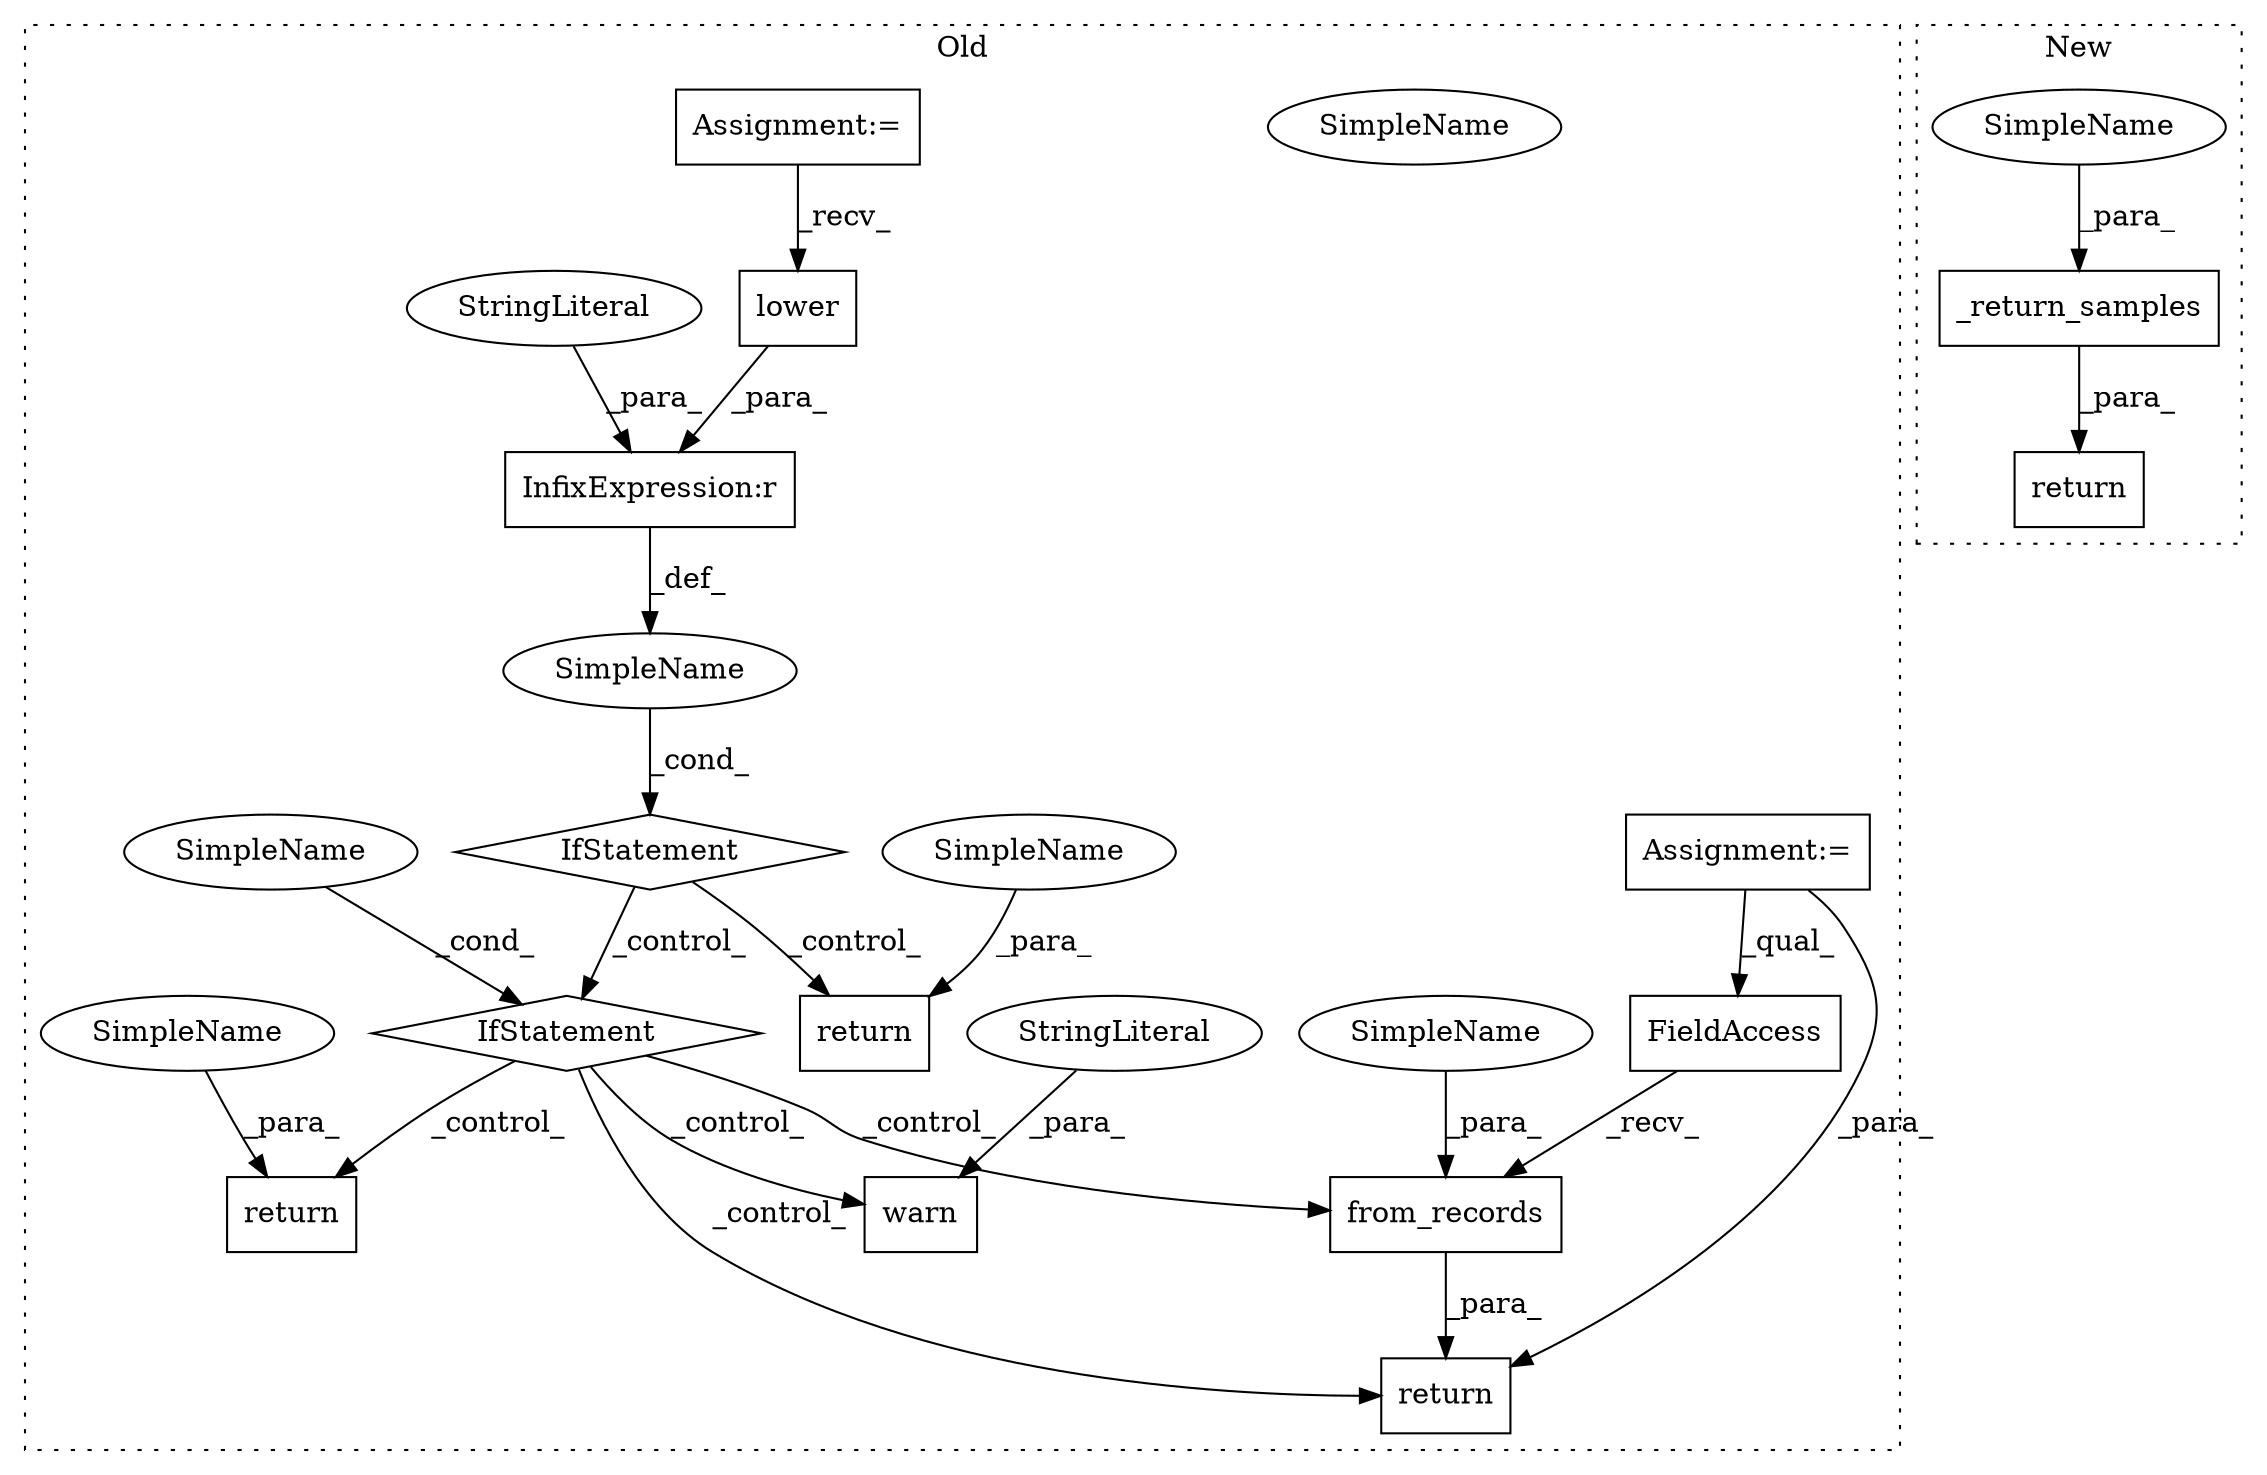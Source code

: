 digraph G {
subgraph cluster0 {
1 [label="from_records" a="32" s="6678,6698" l="13,1" shape="box"];
3 [label="FieldAccess" a="22" s="6661" l="16" shape="box"];
4 [label="return" a="41" s="6654" l="7" shape="box"];
6 [label="InfixExpression:r" a="27" s="6603" l="4" shape="box"];
7 [label="warn" a="32" s="6725,6794" l="5,1" shape="box"];
8 [label="lower" a="32" s="6596" l="7" shape="box"];
9 [label="IfStatement" a="25" s="6628,6642" l="4,2" shape="diamond"];
10 [label="return" a="41" s="6849" l="7" shape="box"];
11 [label="IfStatement" a="25" s="6580,6618" l="4,2" shape="diamond"];
12 [label="SimpleName" a="42" s="" l="" shape="ellipse"];
13 [label="SimpleName" a="42" s="6632" l="10" shape="ellipse"];
14 [label="Assignment:=" a="7" s="4633" l="6" shape="box"];
15 [label="Assignment:=" a="7" s="4612" l="11" shape="box"];
16 [label="StringLiteral" a="45" s="6607" l="11" shape="ellipse"];
17 [label="StringLiteral" a="45" s="6730" l="64" shape="ellipse"];
18 [label="return" a="41" s="6805" l="7" shape="box"];
19 [label="SimpleName" a="42" s="6812" l="7" shape="ellipse"];
20 [label="SimpleName" a="42" s="6856" l="7" shape="ellipse"];
21 [label="SimpleName" a="42" s="6691" l="7" shape="ellipse"];
22 [label="SimpleName" a="42" s="6632" l="10" shape="ellipse"];
label = "Old";
style="dotted";
}
subgraph cluster1 {
2 [label="return" a="41" s="5921" l="7" shape="box"];
5 [label="_return_samples" a="32" s="5928,5963" l="16,1" shape="box"];
23 [label="SimpleName" a="42" s="5956" l="7" shape="ellipse"];
label = "New";
style="dotted";
}
1 -> 4 [label="_para_"];
3 -> 1 [label="_recv_"];
5 -> 2 [label="_para_"];
6 -> 12 [label="_def_"];
8 -> 6 [label="_para_"];
9 -> 4 [label="_control_"];
9 -> 1 [label="_control_"];
9 -> 18 [label="_control_"];
9 -> 7 [label="_control_"];
11 -> 9 [label="_control_"];
11 -> 10 [label="_control_"];
12 -> 11 [label="_cond_"];
14 -> 3 [label="_qual_"];
14 -> 4 [label="_para_"];
15 -> 8 [label="_recv_"];
16 -> 6 [label="_para_"];
17 -> 7 [label="_para_"];
19 -> 18 [label="_para_"];
20 -> 10 [label="_para_"];
21 -> 1 [label="_para_"];
22 -> 9 [label="_cond_"];
23 -> 5 [label="_para_"];
}